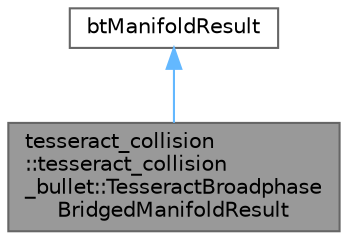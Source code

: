 digraph "tesseract_collision::tesseract_collision_bullet::TesseractBroadphaseBridgedManifoldResult"
{
 // LATEX_PDF_SIZE
  bgcolor="transparent";
  edge [fontname=Helvetica,fontsize=10,labelfontname=Helvetica,labelfontsize=10];
  node [fontname=Helvetica,fontsize=10,shape=box,height=0.2,width=0.4];
  Node1 [label="tesseract_collision\l::tesseract_collision\l_bullet::TesseractBroadphase\lBridgedManifoldResult",height=0.2,width=0.4,color="gray40", fillcolor="grey60", style="filled", fontcolor="black",tooltip=" "];
  Node2 -> Node1 [dir="back",color="steelblue1",style="solid"];
  Node2 [label="btManifoldResult",height=0.2,width=0.4,color="gray40", fillcolor="white", style="filled",tooltip=" "];
}
